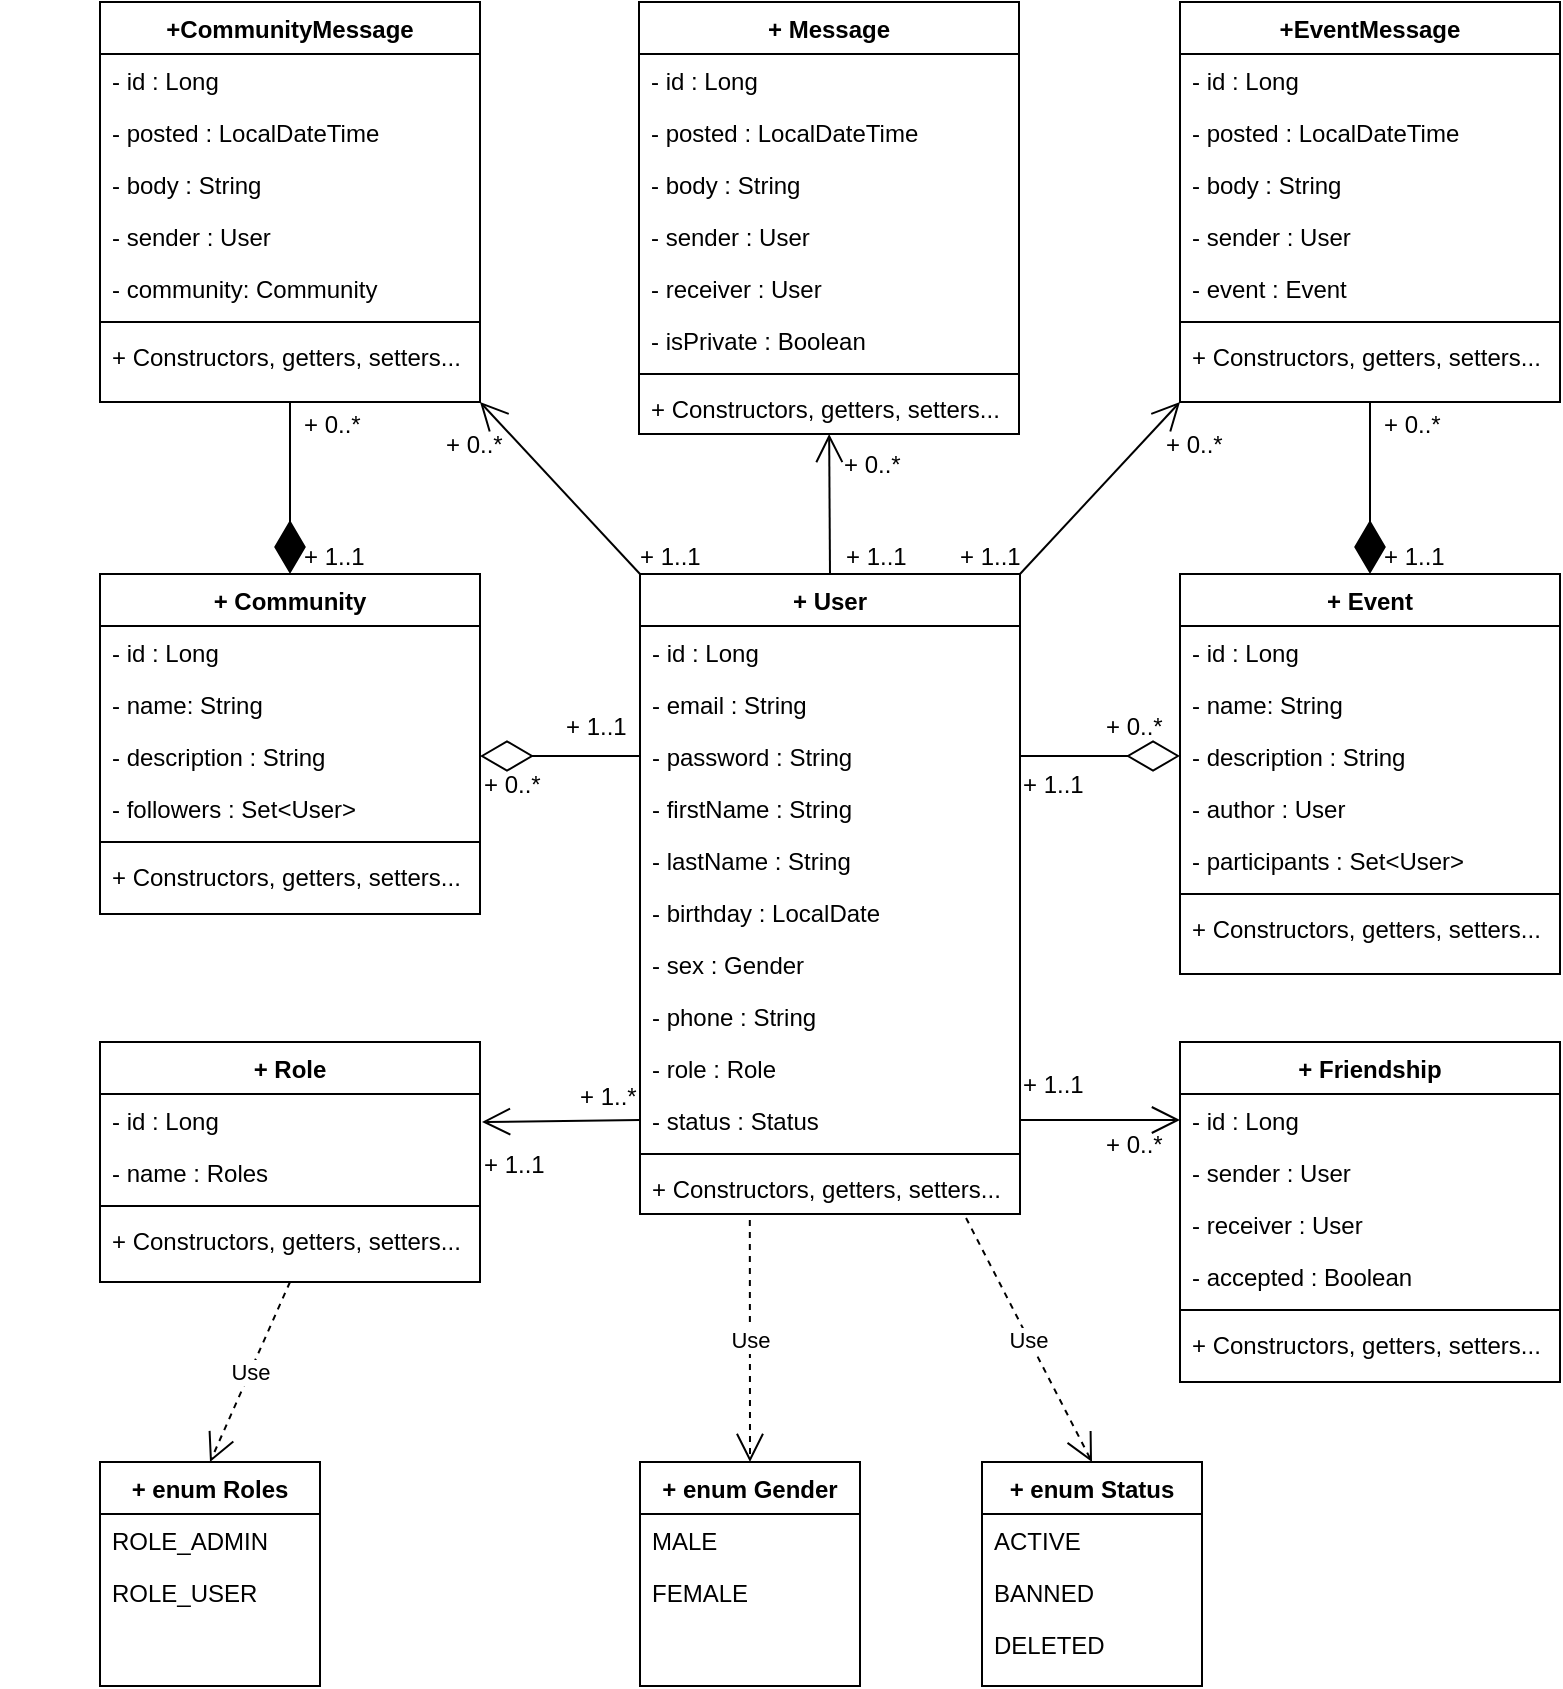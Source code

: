 <mxfile version="16.4.7" type="device"><diagram id="C5RBs43oDa-KdzZeNtuy" name="Page-1"><mxGraphModel dx="1422" dy="3132" grid="1" gridSize="10" guides="1" tooltips="1" connect="1" arrows="1" fold="1" page="1" pageScale="1" pageWidth="827" pageHeight="1169" math="0" shadow="0"><root><mxCell id="WIyWlLk6GJQsqaUBKTNV-0"/><mxCell id="WIyWlLk6GJQsqaUBKTNV-1" parent="WIyWlLk6GJQsqaUBKTNV-0"/><mxCell id="zkfFHV4jXpPFQw0GAbJ--0" value="+ User" style="swimlane;fontStyle=1;align=center;verticalAlign=top;childLayout=stackLayout;horizontal=1;startSize=26;horizontalStack=0;resizeParent=1;resizeLast=0;collapsible=1;marginBottom=0;rounded=0;shadow=0;strokeWidth=1;" parent="WIyWlLk6GJQsqaUBKTNV-1" vertex="1"><mxGeometry x="319" y="-1864" width="190" height="320" as="geometry"><mxRectangle x="220" y="120" width="160" height="26" as="alternateBounds"/></mxGeometry></mxCell><mxCell id="zkfFHV4jXpPFQw0GAbJ--1" value="- id : Long" style="text;align=left;verticalAlign=top;spacingLeft=4;spacingRight=4;overflow=hidden;rotatable=0;points=[[0,0.5],[1,0.5]];portConstraint=eastwest;" parent="zkfFHV4jXpPFQw0GAbJ--0" vertex="1"><mxGeometry y="26" width="190" height="26" as="geometry"/></mxCell><mxCell id="3f9wogcmHpHOWu2FXblP-15" value="- email : String" style="text;align=left;verticalAlign=top;spacingLeft=4;spacingRight=4;overflow=hidden;rotatable=0;points=[[0,0.5],[1,0.5]];portConstraint=eastwest;" parent="zkfFHV4jXpPFQw0GAbJ--0" vertex="1"><mxGeometry y="52" width="190" height="26" as="geometry"/></mxCell><mxCell id="cZx8SS3xi5cxd9BLyuLs-43" value="- password : String" style="text;align=left;verticalAlign=top;spacingLeft=4;spacingRight=4;overflow=hidden;rotatable=0;points=[[0,0.5],[1,0.5]];portConstraint=eastwest;" parent="zkfFHV4jXpPFQw0GAbJ--0" vertex="1"><mxGeometry y="78" width="190" height="26" as="geometry"/></mxCell><mxCell id="3f9wogcmHpHOWu2FXblP-17" value="- firstName : String" style="text;align=left;verticalAlign=top;spacingLeft=4;spacingRight=4;overflow=hidden;rotatable=0;points=[[0,0.5],[1,0.5]];portConstraint=eastwest;" parent="zkfFHV4jXpPFQw0GAbJ--0" vertex="1"><mxGeometry y="104" width="190" height="26" as="geometry"/></mxCell><mxCell id="zkfFHV4jXpPFQw0GAbJ--2" value="- lastName : String" style="text;align=left;verticalAlign=top;spacingLeft=4;spacingRight=4;overflow=hidden;rotatable=0;points=[[0,0.5],[1,0.5]];portConstraint=eastwest;rounded=0;shadow=0;html=0;" parent="zkfFHV4jXpPFQw0GAbJ--0" vertex="1"><mxGeometry y="130" width="190" height="26" as="geometry"/></mxCell><mxCell id="cZx8SS3xi5cxd9BLyuLs-11" value="- birthday : LocalDate" style="text;align=left;verticalAlign=top;spacingLeft=4;spacingRight=4;overflow=hidden;rotatable=0;points=[[0,0.5],[1,0.5]];portConstraint=eastwest;rounded=0;shadow=0;html=0;" parent="zkfFHV4jXpPFQw0GAbJ--0" vertex="1"><mxGeometry y="156" width="190" height="26" as="geometry"/></mxCell><mxCell id="TsPq2MOG0hk8_xkg81RW-1" value="- sex : Gender" style="text;align=left;verticalAlign=top;spacingLeft=4;spacingRight=4;overflow=hidden;rotatable=0;points=[[0,0.5],[1,0.5]];portConstraint=eastwest;rounded=0;shadow=0;html=0;" parent="zkfFHV4jXpPFQw0GAbJ--0" vertex="1"><mxGeometry y="182" width="190" height="26" as="geometry"/></mxCell><mxCell id="TsPq2MOG0hk8_xkg81RW-4" value="- phone : String" style="text;align=left;verticalAlign=top;spacingLeft=4;spacingRight=4;overflow=hidden;rotatable=0;points=[[0,0.5],[1,0.5]];portConstraint=eastwest;rounded=0;shadow=0;html=0;" parent="zkfFHV4jXpPFQw0GAbJ--0" vertex="1"><mxGeometry y="208" width="190" height="26" as="geometry"/></mxCell><mxCell id="zkfFHV4jXpPFQw0GAbJ--3" value="- role : Role" style="text;align=left;verticalAlign=top;spacingLeft=4;spacingRight=4;overflow=hidden;rotatable=0;points=[[0,0.5],[1,0.5]];portConstraint=eastwest;rounded=0;shadow=0;html=0;" parent="zkfFHV4jXpPFQw0GAbJ--0" vertex="1"><mxGeometry y="234" width="190" height="26" as="geometry"/></mxCell><mxCell id="eaUbyyU_Tn5smupXI-kz-5" value="- status : Status" style="text;align=left;verticalAlign=top;spacingLeft=4;spacingRight=4;overflow=hidden;rotatable=0;points=[[0,0.5],[1,0.5]];portConstraint=eastwest;rounded=0;shadow=0;html=0;" parent="zkfFHV4jXpPFQw0GAbJ--0" vertex="1"><mxGeometry y="260" width="190" height="26" as="geometry"/></mxCell><mxCell id="zkfFHV4jXpPFQw0GAbJ--4" value="" style="line;html=1;strokeWidth=1;align=left;verticalAlign=middle;spacingTop=-1;spacingLeft=3;spacingRight=3;rotatable=0;labelPosition=right;points=[];portConstraint=eastwest;" parent="zkfFHV4jXpPFQw0GAbJ--0" vertex="1"><mxGeometry y="286" width="190" height="8" as="geometry"/></mxCell><mxCell id="cZx8SS3xi5cxd9BLyuLs-13" value="+ Constructors, getters, setters..." style="text;align=left;verticalAlign=top;spacingLeft=4;spacingRight=4;overflow=hidden;rotatable=0;points=[[0,0.5],[1,0.5]];portConstraint=eastwest;fontStyle=0" parent="zkfFHV4jXpPFQw0GAbJ--0" vertex="1"><mxGeometry y="294" width="190" height="26" as="geometry"/></mxCell><mxCell id="TsPq2MOG0hk8_xkg81RW-5" value="+ Role" style="swimlane;fontStyle=1;align=center;verticalAlign=top;childLayout=stackLayout;horizontal=1;startSize=26;horizontalStack=0;resizeParent=1;resizeLast=0;collapsible=1;marginBottom=0;rounded=0;shadow=0;strokeWidth=1;" parent="WIyWlLk6GJQsqaUBKTNV-1" vertex="1"><mxGeometry x="49" y="-1630" width="190" height="120" as="geometry"><mxRectangle x="220" y="120" width="160" height="26" as="alternateBounds"/></mxGeometry></mxCell><mxCell id="TsPq2MOG0hk8_xkg81RW-6" value="- id : Long" style="text;align=left;verticalAlign=top;spacingLeft=4;spacingRight=4;overflow=hidden;rotatable=0;points=[[0,0.5],[1,0.5]];portConstraint=eastwest;" parent="TsPq2MOG0hk8_xkg81RW-5" vertex="1"><mxGeometry y="26" width="190" height="26" as="geometry"/></mxCell><mxCell id="TsPq2MOG0hk8_xkg81RW-7" value="- name : Roles" style="text;align=left;verticalAlign=top;spacingLeft=4;spacingRight=4;overflow=hidden;rotatable=0;points=[[0,0.5],[1,0.5]];portConstraint=eastwest;" parent="TsPq2MOG0hk8_xkg81RW-5" vertex="1"><mxGeometry y="52" width="190" height="26" as="geometry"/></mxCell><mxCell id="TsPq2MOG0hk8_xkg81RW-15" value="" style="line;html=1;strokeWidth=1;align=left;verticalAlign=middle;spacingTop=-1;spacingLeft=3;spacingRight=3;rotatable=0;labelPosition=right;points=[];portConstraint=eastwest;" parent="TsPq2MOG0hk8_xkg81RW-5" vertex="1"><mxGeometry y="78" width="190" height="8" as="geometry"/></mxCell><mxCell id="TsPq2MOG0hk8_xkg81RW-16" value="+ Constructors, getters, setters..." style="text;align=left;verticalAlign=top;spacingLeft=4;spacingRight=4;overflow=hidden;rotatable=0;points=[[0,0.5],[1,0.5]];portConstraint=eastwest;fontStyle=0" parent="TsPq2MOG0hk8_xkg81RW-5" vertex="1"><mxGeometry y="86" width="190" height="26" as="geometry"/></mxCell><mxCell id="TsPq2MOG0hk8_xkg81RW-18" value="+ Message" style="swimlane;fontStyle=1;align=center;verticalAlign=top;childLayout=stackLayout;horizontal=1;startSize=26;horizontalStack=0;resizeParent=1;resizeLast=0;collapsible=1;marginBottom=0;rounded=0;shadow=0;strokeWidth=1;" parent="WIyWlLk6GJQsqaUBKTNV-1" vertex="1"><mxGeometry x="318.5" y="-2150" width="190" height="216" as="geometry"><mxRectangle x="220" y="120" width="160" height="26" as="alternateBounds"/></mxGeometry></mxCell><mxCell id="TsPq2MOG0hk8_xkg81RW-19" value="- id : Long" style="text;align=left;verticalAlign=top;spacingLeft=4;spacingRight=4;overflow=hidden;rotatable=0;points=[[0,0.5],[1,0.5]];portConstraint=eastwest;" parent="TsPq2MOG0hk8_xkg81RW-18" vertex="1"><mxGeometry y="26" width="190" height="26" as="geometry"/></mxCell><mxCell id="TsPq2MOG0hk8_xkg81RW-20" value="- posted : LocalDateTime" style="text;align=left;verticalAlign=top;spacingLeft=4;spacingRight=4;overflow=hidden;rotatable=0;points=[[0,0.5],[1,0.5]];portConstraint=eastwest;" parent="TsPq2MOG0hk8_xkg81RW-18" vertex="1"><mxGeometry y="52" width="190" height="26" as="geometry"/></mxCell><mxCell id="TsPq2MOG0hk8_xkg81RW-21" value="- body : String" style="text;align=left;verticalAlign=top;spacingLeft=4;spacingRight=4;overflow=hidden;rotatable=0;points=[[0,0.5],[1,0.5]];portConstraint=eastwest;" parent="TsPq2MOG0hk8_xkg81RW-18" vertex="1"><mxGeometry y="78" width="190" height="26" as="geometry"/></mxCell><mxCell id="TsPq2MOG0hk8_xkg81RW-22" value="- sender : User" style="text;align=left;verticalAlign=top;spacingLeft=4;spacingRight=4;overflow=hidden;rotatable=0;points=[[0,0.5],[1,0.5]];portConstraint=eastwest;" parent="TsPq2MOG0hk8_xkg81RW-18" vertex="1"><mxGeometry y="104" width="190" height="26" as="geometry"/></mxCell><mxCell id="TsPq2MOG0hk8_xkg81RW-23" value="- receiver : User" style="text;align=left;verticalAlign=top;spacingLeft=4;spacingRight=4;overflow=hidden;rotatable=0;points=[[0,0.5],[1,0.5]];portConstraint=eastwest;rounded=0;shadow=0;html=0;" parent="TsPq2MOG0hk8_xkg81RW-18" vertex="1"><mxGeometry y="130" width="190" height="26" as="geometry"/></mxCell><mxCell id="4lW9ujcKXi749DHeeRXt-1" value="- isPrivate : Boolean" style="text;align=left;verticalAlign=top;spacingLeft=4;spacingRight=4;overflow=hidden;rotatable=0;points=[[0,0.5],[1,0.5]];portConstraint=eastwest;rounded=0;shadow=0;html=0;" parent="TsPq2MOG0hk8_xkg81RW-18" vertex="1"><mxGeometry y="156" width="190" height="26" as="geometry"/></mxCell><mxCell id="TsPq2MOG0hk8_xkg81RW-28" value="" style="line;html=1;strokeWidth=1;align=left;verticalAlign=middle;spacingTop=-1;spacingLeft=3;spacingRight=3;rotatable=0;labelPosition=right;points=[];portConstraint=eastwest;" parent="TsPq2MOG0hk8_xkg81RW-18" vertex="1"><mxGeometry y="182" width="190" height="8" as="geometry"/></mxCell><mxCell id="TsPq2MOG0hk8_xkg81RW-29" value="+ Constructors, getters, setters..." style="text;align=left;verticalAlign=top;spacingLeft=4;spacingRight=4;overflow=hidden;rotatable=0;points=[[0,0.5],[1,0.5]];portConstraint=eastwest;fontStyle=0" parent="TsPq2MOG0hk8_xkg81RW-18" vertex="1"><mxGeometry y="190" width="190" height="26" as="geometry"/></mxCell><mxCell id="TsPq2MOG0hk8_xkg81RW-30" value="+ Friendship" style="swimlane;fontStyle=1;align=center;verticalAlign=top;childLayout=stackLayout;horizontal=1;startSize=26;horizontalStack=0;resizeParent=1;resizeLast=0;collapsible=1;marginBottom=0;rounded=0;shadow=0;strokeWidth=1;" parent="WIyWlLk6GJQsqaUBKTNV-1" vertex="1"><mxGeometry x="589" y="-1630" width="190" height="170" as="geometry"><mxRectangle x="220" y="120" width="160" height="26" as="alternateBounds"/></mxGeometry></mxCell><mxCell id="TsPq2MOG0hk8_xkg81RW-31" value="- id : Long" style="text;align=left;verticalAlign=top;spacingLeft=4;spacingRight=4;overflow=hidden;rotatable=0;points=[[0,0.5],[1,0.5]];portConstraint=eastwest;" parent="TsPq2MOG0hk8_xkg81RW-30" vertex="1"><mxGeometry y="26" width="190" height="26" as="geometry"/></mxCell><mxCell id="TsPq2MOG0hk8_xkg81RW-34" value="- sender : User" style="text;align=left;verticalAlign=top;spacingLeft=4;spacingRight=4;overflow=hidden;rotatable=0;points=[[0,0.5],[1,0.5]];portConstraint=eastwest;" parent="TsPq2MOG0hk8_xkg81RW-30" vertex="1"><mxGeometry y="52" width="190" height="26" as="geometry"/></mxCell><mxCell id="TsPq2MOG0hk8_xkg81RW-38" value="- receiver : User" style="text;align=left;verticalAlign=top;spacingLeft=4;spacingRight=4;overflow=hidden;rotatable=0;points=[[0,0.5],[1,0.5]];portConstraint=eastwest;rounded=0;shadow=0;html=0;" parent="TsPq2MOG0hk8_xkg81RW-30" vertex="1"><mxGeometry y="78" width="190" height="26" as="geometry"/></mxCell><mxCell id="TsPq2MOG0hk8_xkg81RW-35" value="- accepted : Boolean" style="text;align=left;verticalAlign=top;spacingLeft=4;spacingRight=4;overflow=hidden;rotatable=0;points=[[0,0.5],[1,0.5]];portConstraint=eastwest;rounded=0;shadow=0;html=0;" parent="TsPq2MOG0hk8_xkg81RW-30" vertex="1"><mxGeometry y="104" width="190" height="26" as="geometry"/></mxCell><mxCell id="TsPq2MOG0hk8_xkg81RW-36" value="" style="line;html=1;strokeWidth=1;align=left;verticalAlign=middle;spacingTop=-1;spacingLeft=3;spacingRight=3;rotatable=0;labelPosition=right;points=[];portConstraint=eastwest;" parent="TsPq2MOG0hk8_xkg81RW-30" vertex="1"><mxGeometry y="130" width="190" height="8" as="geometry"/></mxCell><mxCell id="TsPq2MOG0hk8_xkg81RW-37" value="+ Constructors, getters, setters..." style="text;align=left;verticalAlign=top;spacingLeft=4;spacingRight=4;overflow=hidden;rotatable=0;points=[[0,0.5],[1,0.5]];portConstraint=eastwest;fontStyle=0" parent="TsPq2MOG0hk8_xkg81RW-30" vertex="1"><mxGeometry y="138" width="190" height="26" as="geometry"/></mxCell><mxCell id="Hfhjaqkb8iSn-6-At778-0" value="+ Community" style="swimlane;fontStyle=1;align=center;verticalAlign=top;childLayout=stackLayout;horizontal=1;startSize=26;horizontalStack=0;resizeParent=1;resizeLast=0;collapsible=1;marginBottom=0;rounded=0;shadow=0;strokeWidth=1;" parent="WIyWlLk6GJQsqaUBKTNV-1" vertex="1"><mxGeometry x="49" y="-1864" width="190" height="170" as="geometry"><mxRectangle x="220" y="120" width="160" height="26" as="alternateBounds"/></mxGeometry></mxCell><mxCell id="Hfhjaqkb8iSn-6-At778-1" value="- id : Long" style="text;align=left;verticalAlign=top;spacingLeft=4;spacingRight=4;overflow=hidden;rotatable=0;points=[[0,0.5],[1,0.5]];portConstraint=eastwest;" parent="Hfhjaqkb8iSn-6-At778-0" vertex="1"><mxGeometry y="26" width="190" height="26" as="geometry"/></mxCell><mxCell id="Hfhjaqkb8iSn-6-At778-2" value="- name: String" style="text;align=left;verticalAlign=top;spacingLeft=4;spacingRight=4;overflow=hidden;rotatable=0;points=[[0,0.5],[1,0.5]];portConstraint=eastwest;" parent="Hfhjaqkb8iSn-6-At778-0" vertex="1"><mxGeometry y="52" width="190" height="26" as="geometry"/></mxCell><mxCell id="Hfhjaqkb8iSn-6-At778-3" value="- description : String" style="text;align=left;verticalAlign=top;spacingLeft=4;spacingRight=4;overflow=hidden;rotatable=0;points=[[0,0.5],[1,0.5]];portConstraint=eastwest;rounded=0;shadow=0;html=0;" parent="Hfhjaqkb8iSn-6-At778-0" vertex="1"><mxGeometry y="78" width="190" height="26" as="geometry"/></mxCell><mxCell id="Hfhjaqkb8iSn-6-At778-4" value="- followers : Set&lt;User&gt;" style="text;align=left;verticalAlign=top;spacingLeft=4;spacingRight=4;overflow=hidden;rotatable=0;points=[[0,0.5],[1,0.5]];portConstraint=eastwest;rounded=0;shadow=0;html=0;" parent="Hfhjaqkb8iSn-6-At778-0" vertex="1"><mxGeometry y="104" width="190" height="26" as="geometry"/></mxCell><mxCell id="Hfhjaqkb8iSn-6-At778-5" value="" style="line;html=1;strokeWidth=1;align=left;verticalAlign=middle;spacingTop=-1;spacingLeft=3;spacingRight=3;rotatable=0;labelPosition=right;points=[];portConstraint=eastwest;" parent="Hfhjaqkb8iSn-6-At778-0" vertex="1"><mxGeometry y="130" width="190" height="8" as="geometry"/></mxCell><mxCell id="Hfhjaqkb8iSn-6-At778-6" value="+ Constructors, getters, setters..." style="text;align=left;verticalAlign=top;spacingLeft=4;spacingRight=4;overflow=hidden;rotatable=0;points=[[0,0.5],[1,0.5]];portConstraint=eastwest;fontStyle=0" parent="Hfhjaqkb8iSn-6-At778-0" vertex="1"><mxGeometry y="138" width="190" height="26" as="geometry"/></mxCell><mxCell id="Hfhjaqkb8iSn-6-At778-7" value="+ Event" style="swimlane;fontStyle=1;align=center;verticalAlign=top;childLayout=stackLayout;horizontal=1;startSize=26;horizontalStack=0;resizeParent=1;resizeLast=0;collapsible=1;marginBottom=0;rounded=0;shadow=0;strokeWidth=1;" parent="WIyWlLk6GJQsqaUBKTNV-1" vertex="1"><mxGeometry x="589" y="-1864" width="190" height="200" as="geometry"><mxRectangle x="220" y="120" width="160" height="26" as="alternateBounds"/></mxGeometry></mxCell><mxCell id="Hfhjaqkb8iSn-6-At778-8" value="- id : Long" style="text;align=left;verticalAlign=top;spacingLeft=4;spacingRight=4;overflow=hidden;rotatable=0;points=[[0,0.5],[1,0.5]];portConstraint=eastwest;" parent="Hfhjaqkb8iSn-6-At778-7" vertex="1"><mxGeometry y="26" width="190" height="26" as="geometry"/></mxCell><mxCell id="Hfhjaqkb8iSn-6-At778-9" value="- name: String" style="text;align=left;verticalAlign=top;spacingLeft=4;spacingRight=4;overflow=hidden;rotatable=0;points=[[0,0.5],[1,0.5]];portConstraint=eastwest;" parent="Hfhjaqkb8iSn-6-At778-7" vertex="1"><mxGeometry y="52" width="190" height="26" as="geometry"/></mxCell><mxCell id="Hfhjaqkb8iSn-6-At778-15" value="- description : String" style="text;align=left;verticalAlign=top;spacingLeft=4;spacingRight=4;overflow=hidden;rotatable=0;points=[[0,0.5],[1,0.5]];portConstraint=eastwest;rounded=0;shadow=0;html=0;" parent="Hfhjaqkb8iSn-6-At778-7" vertex="1"><mxGeometry y="78" width="190" height="26" as="geometry"/></mxCell><mxCell id="7fgBHxQRjGzpO4Ue7ZvE-0" value="- author : User" style="text;align=left;verticalAlign=top;spacingLeft=4;spacingRight=4;overflow=hidden;rotatable=0;points=[[0,0.5],[1,0.5]];portConstraint=eastwest;rounded=0;shadow=0;html=0;" parent="Hfhjaqkb8iSn-6-At778-7" vertex="1"><mxGeometry y="104" width="190" height="26" as="geometry"/></mxCell><mxCell id="Hfhjaqkb8iSn-6-At778-11" value="- participants : Set&lt;User&gt;" style="text;align=left;verticalAlign=top;spacingLeft=4;spacingRight=4;overflow=hidden;rotatable=0;points=[[0,0.5],[1,0.5]];portConstraint=eastwest;rounded=0;shadow=0;html=0;" parent="Hfhjaqkb8iSn-6-At778-7" vertex="1"><mxGeometry y="130" width="190" height="26" as="geometry"/></mxCell><mxCell id="Hfhjaqkb8iSn-6-At778-12" value="" style="line;html=1;strokeWidth=1;align=left;verticalAlign=middle;spacingTop=-1;spacingLeft=3;spacingRight=3;rotatable=0;labelPosition=right;points=[];portConstraint=eastwest;" parent="Hfhjaqkb8iSn-6-At778-7" vertex="1"><mxGeometry y="156" width="190" height="8" as="geometry"/></mxCell><mxCell id="Hfhjaqkb8iSn-6-At778-13" value="+ Constructors, getters, setters..." style="text;align=left;verticalAlign=top;spacingLeft=4;spacingRight=4;overflow=hidden;rotatable=0;points=[[0,0.5],[1,0.5]];portConstraint=eastwest;fontStyle=0" parent="Hfhjaqkb8iSn-6-At778-7" vertex="1"><mxGeometry y="164" width="190" height="26" as="geometry"/></mxCell><mxCell id="7fgBHxQRjGzpO4Ue7ZvE-1" value="" style="endArrow=open;endFill=1;endSize=12;html=1;rounded=0;exitX=0;exitY=0.5;exitDx=0;exitDy=0;" parent="WIyWlLk6GJQsqaUBKTNV-1" source="eaUbyyU_Tn5smupXI-kz-5" edge="1"><mxGeometry width="160" relative="1" as="geometry"><mxPoint x="543" y="-1390" as="sourcePoint"/><mxPoint x="240" y="-1590" as="targetPoint"/></mxGeometry></mxCell><mxCell id="7fgBHxQRjGzpO4Ue7ZvE-7" value="" style="endArrow=open;endFill=1;endSize=12;html=1;rounded=0;exitX=1;exitY=0.5;exitDx=0;exitDy=0;entryX=0;entryY=0.5;entryDx=0;entryDy=0;" parent="WIyWlLk6GJQsqaUBKTNV-1" source="eaUbyyU_Tn5smupXI-kz-5" target="TsPq2MOG0hk8_xkg81RW-31" edge="1"><mxGeometry width="160" relative="1" as="geometry"><mxPoint x="579" y="-1500" as="sourcePoint"/><mxPoint x="570" y="-1510" as="targetPoint"/></mxGeometry></mxCell><mxCell id="7fgBHxQRjGzpO4Ue7ZvE-11" value="" style="endArrow=open;endFill=1;endSize=12;html=1;rounded=0;exitX=0.5;exitY=0;exitDx=0;exitDy=0;" parent="WIyWlLk6GJQsqaUBKTNV-1" source="zkfFHV4jXpPFQw0GAbJ--0" target="TsPq2MOG0hk8_xkg81RW-29" edge="1"><mxGeometry width="160" relative="1" as="geometry"><mxPoint x="456" y="-1670" as="sourcePoint"/><mxPoint x="370" y="-1900" as="targetPoint"/></mxGeometry></mxCell><mxCell id="qlA_ajGUUW_i-ayunoI6-0" value="" style="endArrow=diamondThin;endFill=0;endSize=24;html=1;rounded=0;exitX=0;exitY=0.5;exitDx=0;exitDy=0;entryX=1;entryY=0.5;entryDx=0;entryDy=0;" parent="WIyWlLk6GJQsqaUBKTNV-1" source="cZx8SS3xi5cxd9BLyuLs-43" target="Hfhjaqkb8iSn-6-At778-3" edge="1"><mxGeometry width="160" relative="1" as="geometry"><mxPoint x="149" y="-1720" as="sourcePoint"/><mxPoint x="239" y="-1720" as="targetPoint"/></mxGeometry></mxCell><mxCell id="qlA_ajGUUW_i-ayunoI6-1" value="" style="endArrow=diamondThin;endFill=0;endSize=24;html=1;rounded=0;exitX=1;exitY=0.5;exitDx=0;exitDy=0;entryX=0;entryY=0.5;entryDx=0;entryDy=0;" parent="WIyWlLk6GJQsqaUBKTNV-1" source="cZx8SS3xi5cxd9BLyuLs-43" target="Hfhjaqkb8iSn-6-At778-15" edge="1"><mxGeometry width="160" relative="1" as="geometry"><mxPoint x="449" y="-1670" as="sourcePoint"/><mxPoint x="539" y="-1690" as="targetPoint"/></mxGeometry></mxCell><mxCell id="qlA_ajGUUW_i-ayunoI6-2" value="+ 1..1" style="resizable=0;align=left;verticalAlign=bottom;labelBackgroundColor=none;fontSize=12;direction=south;" parent="WIyWlLk6GJQsqaUBKTNV-1" connectable="0" vertex="1"><mxGeometry x="280" y="-1779" as="geometry"/></mxCell><mxCell id="qlA_ajGUUW_i-ayunoI6-3" value="+ 0..*" style="resizable=0;align=left;verticalAlign=bottom;labelBackgroundColor=none;fontSize=12;direction=south;" parent="WIyWlLk6GJQsqaUBKTNV-1" connectable="0" vertex="1"><mxGeometry x="239" y="-1750" as="geometry"/></mxCell><mxCell id="qlA_ajGUUW_i-ayunoI6-4" value="+ 1..1" style="resizable=0;align=left;verticalAlign=bottom;labelBackgroundColor=none;fontSize=12;" parent="WIyWlLk6GJQsqaUBKTNV-1" connectable="0" vertex="1"><mxGeometry x="239" y="-1560" as="geometry"/></mxCell><mxCell id="qlA_ajGUUW_i-ayunoI6-5" value="+ 1..1" style="resizable=0;align=left;verticalAlign=bottom;labelBackgroundColor=none;fontSize=12;" parent="WIyWlLk6GJQsqaUBKTNV-1" connectable="0" vertex="1"><mxGeometry x="30" y="-2120" as="geometry"><mxPoint x="287" y="256" as="offset"/></mxGeometry></mxCell><mxCell id="qlA_ajGUUW_i-ayunoI6-6" value="+ 1..1" style="resizable=0;align=left;verticalAlign=bottom;labelBackgroundColor=none;fontSize=12;direction=south;" parent="WIyWlLk6GJQsqaUBKTNV-1" connectable="0" vertex="1"><mxGeometry x="508.5" y="-1750" as="geometry"/></mxCell><mxCell id="qlA_ajGUUW_i-ayunoI6-7" value="+ 0..*" style="resizable=0;align=left;verticalAlign=bottom;labelBackgroundColor=none;fontSize=12;direction=south;" parent="WIyWlLk6GJQsqaUBKTNV-1" connectable="0" vertex="1"><mxGeometry x="550" y="-1779" as="geometry"/></mxCell><mxCell id="qlA_ajGUUW_i-ayunoI6-10" value="" style="endArrow=diamondThin;endFill=1;endSize=24;html=1;rounded=0;exitX=0.5;exitY=1;exitDx=0;exitDy=0;" parent="WIyWlLk6GJQsqaUBKTNV-1" source="jrZaoGCl_QEvMS9ectYO-0" target="Hfhjaqkb8iSn-6-At778-7" edge="1"><mxGeometry width="160" relative="1" as="geometry"><mxPoint x="409" y="-1793.42" as="sourcePoint"/><mxPoint x="569" y="-1793.42" as="targetPoint"/></mxGeometry></mxCell><mxCell id="qlA_ajGUUW_i-ayunoI6-12" value="" style="endArrow=diamondThin;endFill=1;endSize=24;html=1;rounded=0;exitX=0.5;exitY=1;exitDx=0;exitDy=0;" parent="WIyWlLk6GJQsqaUBKTNV-1" source="jrZaoGCl_QEvMS9ectYO-18" target="Hfhjaqkb8iSn-6-At778-0" edge="1"><mxGeometry width="160" relative="1" as="geometry"><mxPoint x="144" y="-1975" as="sourcePoint"/><mxPoint x="273" y="-1800" as="targetPoint"/></mxGeometry></mxCell><mxCell id="qlA_ajGUUW_i-ayunoI6-13" value="+ 0..*" style="resizable=0;align=left;verticalAlign=bottom;labelBackgroundColor=none;fontSize=12;direction=south;" parent="WIyWlLk6GJQsqaUBKTNV-1" connectable="0" vertex="1"><mxGeometry x="149" y="-1930" as="geometry"/></mxCell><mxCell id="qlA_ajGUUW_i-ayunoI6-14" value="+ 0..*" style="resizable=0;align=left;verticalAlign=bottom;labelBackgroundColor=none;fontSize=12;direction=south;" parent="WIyWlLk6GJQsqaUBKTNV-1" connectable="0" vertex="1"><mxGeometry x="689" y="-1930" as="geometry"/></mxCell><mxCell id="qlA_ajGUUW_i-ayunoI6-15" value="+ 1..1" style="resizable=0;align=left;verticalAlign=bottom;labelBackgroundColor=none;fontSize=12;" parent="WIyWlLk6GJQsqaUBKTNV-1" connectable="0" vertex="1"><mxGeometry x="689" y="-1864" as="geometry"/></mxCell><mxCell id="qlA_ajGUUW_i-ayunoI6-16" value="+ 1..1" style="resizable=0;align=left;verticalAlign=bottom;labelBackgroundColor=none;fontSize=12;" parent="WIyWlLk6GJQsqaUBKTNV-1" connectable="0" vertex="1"><mxGeometry x="149" y="-1864" as="geometry"/></mxCell><mxCell id="qlA_ajGUUW_i-ayunoI6-17" value="+ 1..1" style="resizable=0;align=left;verticalAlign=bottom;labelBackgroundColor=none;fontSize=12;" parent="WIyWlLk6GJQsqaUBKTNV-1" connectable="0" vertex="1"><mxGeometry x="420" y="-1864" as="geometry"/></mxCell><mxCell id="qlA_ajGUUW_i-ayunoI6-18" value="+ 0..*" style="resizable=0;align=left;verticalAlign=bottom;labelBackgroundColor=none;fontSize=12;direction=south;" parent="WIyWlLk6GJQsqaUBKTNV-1" connectable="0" vertex="1"><mxGeometry x="419" y="-1910" as="geometry"/></mxCell><mxCell id="qlA_ajGUUW_i-ayunoI6-19" value="+ 0..*" style="resizable=0;align=left;verticalAlign=bottom;labelBackgroundColor=none;fontSize=12;direction=south;" parent="WIyWlLk6GJQsqaUBKTNV-1" connectable="0" vertex="1"><mxGeometry x="550" y="-1570" as="geometry"/></mxCell><mxCell id="qlA_ajGUUW_i-ayunoI6-20" value="+ 1..1" style="resizable=0;align=left;verticalAlign=bottom;labelBackgroundColor=none;fontSize=12;" parent="WIyWlLk6GJQsqaUBKTNV-1" connectable="0" vertex="1"><mxGeometry x="508.5" y="-1600" as="geometry"/></mxCell><mxCell id="jrZaoGCl_QEvMS9ectYO-0" value="+EventMessage" style="swimlane;fontStyle=1;align=center;verticalAlign=top;childLayout=stackLayout;horizontal=1;startSize=26;horizontalStack=0;resizeParent=1;resizeLast=0;collapsible=1;marginBottom=0;rounded=0;shadow=0;strokeWidth=1;" parent="WIyWlLk6GJQsqaUBKTNV-1" vertex="1"><mxGeometry x="589" y="-2150" width="190" height="200" as="geometry"><mxRectangle x="220" y="120" width="160" height="26" as="alternateBounds"/></mxGeometry></mxCell><mxCell id="jrZaoGCl_QEvMS9ectYO-1" value="- id : Long" style="text;align=left;verticalAlign=top;spacingLeft=4;spacingRight=4;overflow=hidden;rotatable=0;points=[[0,0.5],[1,0.5]];portConstraint=eastwest;" parent="jrZaoGCl_QEvMS9ectYO-0" vertex="1"><mxGeometry y="26" width="190" height="26" as="geometry"/></mxCell><mxCell id="jrZaoGCl_QEvMS9ectYO-2" value="- posted : LocalDateTime" style="text;align=left;verticalAlign=top;spacingLeft=4;spacingRight=4;overflow=hidden;rotatable=0;points=[[0,0.5],[1,0.5]];portConstraint=eastwest;" parent="jrZaoGCl_QEvMS9ectYO-0" vertex="1"><mxGeometry y="52" width="190" height="26" as="geometry"/></mxCell><mxCell id="jrZaoGCl_QEvMS9ectYO-3" value="- body : String" style="text;align=left;verticalAlign=top;spacingLeft=4;spacingRight=4;overflow=hidden;rotatable=0;points=[[0,0.5],[1,0.5]];portConstraint=eastwest;" parent="jrZaoGCl_QEvMS9ectYO-0" vertex="1"><mxGeometry y="78" width="190" height="26" as="geometry"/></mxCell><mxCell id="jrZaoGCl_QEvMS9ectYO-4" value="- sender : User" style="text;align=left;verticalAlign=top;spacingLeft=4;spacingRight=4;overflow=hidden;rotatable=0;points=[[0,0.5],[1,0.5]];portConstraint=eastwest;" parent="jrZaoGCl_QEvMS9ectYO-0" vertex="1"><mxGeometry y="104" width="190" height="26" as="geometry"/></mxCell><mxCell id="jrZaoGCl_QEvMS9ectYO-5" value="- event : Event" style="text;align=left;verticalAlign=top;spacingLeft=4;spacingRight=4;overflow=hidden;rotatable=0;points=[[0,0.5],[1,0.5]];portConstraint=eastwest;rounded=0;shadow=0;html=0;" parent="jrZaoGCl_QEvMS9ectYO-0" vertex="1"><mxGeometry y="130" width="190" height="26" as="geometry"/></mxCell><mxCell id="jrZaoGCl_QEvMS9ectYO-7" value="" style="line;html=1;strokeWidth=1;align=left;verticalAlign=middle;spacingTop=-1;spacingLeft=3;spacingRight=3;rotatable=0;labelPosition=right;points=[];portConstraint=eastwest;" parent="jrZaoGCl_QEvMS9ectYO-0" vertex="1"><mxGeometry y="156" width="190" height="8" as="geometry"/></mxCell><mxCell id="jrZaoGCl_QEvMS9ectYO-8" value="+ Constructors, getters, setters..." style="text;align=left;verticalAlign=top;spacingLeft=4;spacingRight=4;overflow=hidden;rotatable=0;points=[[0,0.5],[1,0.5]];portConstraint=eastwest;fontStyle=0" parent="jrZaoGCl_QEvMS9ectYO-0" vertex="1"><mxGeometry y="164" width="190" height="26" as="geometry"/></mxCell><mxCell id="jrZaoGCl_QEvMS9ectYO-18" value="+CommunityMessage" style="swimlane;fontStyle=1;align=center;verticalAlign=top;childLayout=stackLayout;horizontal=1;startSize=26;horizontalStack=0;resizeParent=1;resizeLast=0;collapsible=1;marginBottom=0;rounded=0;shadow=0;strokeWidth=1;" parent="WIyWlLk6GJQsqaUBKTNV-1" vertex="1"><mxGeometry x="49" y="-2150" width="190" height="200" as="geometry"><mxRectangle x="220" y="120" width="160" height="26" as="alternateBounds"/></mxGeometry></mxCell><mxCell id="jrZaoGCl_QEvMS9ectYO-19" value="- id : Long" style="text;align=left;verticalAlign=top;spacingLeft=4;spacingRight=4;overflow=hidden;rotatable=0;points=[[0,0.5],[1,0.5]];portConstraint=eastwest;" parent="jrZaoGCl_QEvMS9ectYO-18" vertex="1"><mxGeometry y="26" width="190" height="26" as="geometry"/></mxCell><mxCell id="jrZaoGCl_QEvMS9ectYO-20" value="- posted : LocalDateTime" style="text;align=left;verticalAlign=top;spacingLeft=4;spacingRight=4;overflow=hidden;rotatable=0;points=[[0,0.5],[1,0.5]];portConstraint=eastwest;" parent="jrZaoGCl_QEvMS9ectYO-18" vertex="1"><mxGeometry y="52" width="190" height="26" as="geometry"/></mxCell><mxCell id="jrZaoGCl_QEvMS9ectYO-21" value="- body : String" style="text;align=left;verticalAlign=top;spacingLeft=4;spacingRight=4;overflow=hidden;rotatable=0;points=[[0,0.5],[1,0.5]];portConstraint=eastwest;" parent="jrZaoGCl_QEvMS9ectYO-18" vertex="1"><mxGeometry y="78" width="190" height="26" as="geometry"/></mxCell><mxCell id="jrZaoGCl_QEvMS9ectYO-22" value="- sender : User" style="text;align=left;verticalAlign=top;spacingLeft=4;spacingRight=4;overflow=hidden;rotatable=0;points=[[0,0.5],[1,0.5]];portConstraint=eastwest;" parent="jrZaoGCl_QEvMS9ectYO-18" vertex="1"><mxGeometry y="104" width="190" height="26" as="geometry"/></mxCell><mxCell id="jrZaoGCl_QEvMS9ectYO-24" value="- community: Community" style="text;align=left;verticalAlign=top;spacingLeft=4;spacingRight=4;overflow=hidden;rotatable=0;points=[[0,0.5],[1,0.5]];portConstraint=eastwest;rounded=0;shadow=0;html=0;" parent="jrZaoGCl_QEvMS9ectYO-18" vertex="1"><mxGeometry y="130" width="190" height="26" as="geometry"/></mxCell><mxCell id="jrZaoGCl_QEvMS9ectYO-25" value="" style="line;html=1;strokeWidth=1;align=left;verticalAlign=middle;spacingTop=-1;spacingLeft=3;spacingRight=3;rotatable=0;labelPosition=right;points=[];portConstraint=eastwest;" parent="jrZaoGCl_QEvMS9ectYO-18" vertex="1"><mxGeometry y="156" width="190" height="8" as="geometry"/></mxCell><mxCell id="jrZaoGCl_QEvMS9ectYO-26" value="+ Constructors, getters, setters..." style="text;align=left;verticalAlign=top;spacingLeft=4;spacingRight=4;overflow=hidden;rotatable=0;points=[[0,0.5],[1,0.5]];portConstraint=eastwest;fontStyle=0" parent="jrZaoGCl_QEvMS9ectYO-18" vertex="1"><mxGeometry y="164" width="190" height="26" as="geometry"/></mxCell><mxCell id="jrZaoGCl_QEvMS9ectYO-28" value="" style="endArrow=open;endFill=1;endSize=12;html=1;rounded=0;exitX=0;exitY=0;exitDx=0;exitDy=0;entryX=1;entryY=1;entryDx=0;entryDy=0;" parent="WIyWlLk6GJQsqaUBKTNV-1" source="zkfFHV4jXpPFQw0GAbJ--0" target="jrZaoGCl_QEvMS9ectYO-18" edge="1"><mxGeometry width="160" relative="1" as="geometry"><mxPoint x="309" y="-1900" as="sourcePoint"/><mxPoint x="230" y="-1899" as="targetPoint"/></mxGeometry></mxCell><mxCell id="jrZaoGCl_QEvMS9ectYO-29" value="+ 1..*" style="resizable=0;align=left;verticalAlign=bottom;labelBackgroundColor=none;fontSize=12;" parent="WIyWlLk6GJQsqaUBKTNV-1" connectable="0" vertex="1"><mxGeometry y="-1850" as="geometry"><mxPoint x="287" y="256" as="offset"/></mxGeometry></mxCell><mxCell id="jrZaoGCl_QEvMS9ectYO-30" value="+ 0..*" style="resizable=0;align=left;verticalAlign=bottom;labelBackgroundColor=none;fontSize=12;direction=south;" parent="WIyWlLk6GJQsqaUBKTNV-1" connectable="0" vertex="1"><mxGeometry x="220" y="-1920" as="geometry"/></mxCell><mxCell id="jrZaoGCl_QEvMS9ectYO-31" value="" style="endArrow=open;endFill=1;endSize=12;html=1;rounded=0;exitX=1;exitY=0;exitDx=0;exitDy=0;entryX=0;entryY=1;entryDx=0;entryDy=0;" parent="WIyWlLk6GJQsqaUBKTNV-1" source="zkfFHV4jXpPFQw0GAbJ--0" target="jrZaoGCl_QEvMS9ectYO-0" edge="1"><mxGeometry width="160" relative="1" as="geometry"><mxPoint x="588.5" y="-1854" as="sourcePoint"/><mxPoint x="508.5" y="-1940" as="targetPoint"/></mxGeometry></mxCell><mxCell id="jrZaoGCl_QEvMS9ectYO-32" value="+ 1..1" style="resizable=0;align=left;verticalAlign=bottom;labelBackgroundColor=none;fontSize=12;" parent="WIyWlLk6GJQsqaUBKTNV-1" connectable="0" vertex="1"><mxGeometry x="190" y="-2120" as="geometry"><mxPoint x="287" y="256" as="offset"/></mxGeometry></mxCell><mxCell id="jrZaoGCl_QEvMS9ectYO-33" value="+ 0..*" style="resizable=0;align=left;verticalAlign=bottom;labelBackgroundColor=none;fontSize=12;direction=south;" parent="WIyWlLk6GJQsqaUBKTNV-1" connectable="0" vertex="1"><mxGeometry x="580" y="-1920" as="geometry"/></mxCell><mxCell id="aepNhgiVFoZBDeQKx2yH-0" value="+ enum Status" style="swimlane;fontStyle=1;align=center;verticalAlign=top;childLayout=stackLayout;horizontal=1;startSize=26;horizontalStack=0;resizeParent=1;resizeLast=0;collapsible=1;marginBottom=0;rounded=0;shadow=0;strokeWidth=1;" vertex="1" parent="WIyWlLk6GJQsqaUBKTNV-1"><mxGeometry x="490" y="-1420" width="110" height="112" as="geometry"><mxRectangle x="420" y="-1430" width="160" height="26" as="alternateBounds"/></mxGeometry></mxCell><mxCell id="aepNhgiVFoZBDeQKx2yH-1" value="ACTIVE" style="text;align=left;verticalAlign=top;spacingLeft=4;spacingRight=4;overflow=hidden;rotatable=0;points=[[0,0.5],[1,0.5]];portConstraint=eastwest;" vertex="1" parent="aepNhgiVFoZBDeQKx2yH-0"><mxGeometry y="26" width="110" height="26" as="geometry"/></mxCell><mxCell id="aepNhgiVFoZBDeQKx2yH-2" value="BANNED" style="text;align=left;verticalAlign=top;spacingLeft=4;spacingRight=4;overflow=hidden;rotatable=0;points=[[0,0.5],[1,0.5]];portConstraint=eastwest;" vertex="1" parent="aepNhgiVFoZBDeQKx2yH-0"><mxGeometry y="52" width="110" height="26" as="geometry"/></mxCell><mxCell id="aepNhgiVFoZBDeQKx2yH-3" value="DELETED" style="text;align=left;verticalAlign=top;spacingLeft=4;spacingRight=4;overflow=hidden;rotatable=0;points=[[0,0.5],[1,0.5]];portConstraint=eastwest;rounded=0;shadow=0;html=0;" vertex="1" parent="aepNhgiVFoZBDeQKx2yH-0"><mxGeometry y="78" width="110" height="26" as="geometry"/></mxCell><mxCell id="aepNhgiVFoZBDeQKx2yH-15" style="edgeStyle=orthogonalEdgeStyle;rounded=0;orthogonalLoop=1;jettySize=auto;html=1;exitX=1;exitY=0.5;exitDx=0;exitDy=0;" edge="1" parent="aepNhgiVFoZBDeQKx2yH-0" source="aepNhgiVFoZBDeQKx2yH-1" target="aepNhgiVFoZBDeQKx2yH-1"><mxGeometry relative="1" as="geometry"/></mxCell><mxCell id="aepNhgiVFoZBDeQKx2yH-19" value="+ enum Roles" style="swimlane;fontStyle=1;align=center;verticalAlign=top;childLayout=stackLayout;horizontal=1;startSize=26;horizontalStack=0;resizeParent=1;resizeLast=0;collapsible=1;marginBottom=0;rounded=0;shadow=0;strokeWidth=1;" vertex="1" parent="WIyWlLk6GJQsqaUBKTNV-1"><mxGeometry x="49" y="-1420" width="110" height="112" as="geometry"><mxRectangle x="420" y="-1430" width="160" height="26" as="alternateBounds"/></mxGeometry></mxCell><mxCell id="aepNhgiVFoZBDeQKx2yH-20" value="ROLE_ADMIN" style="text;align=left;verticalAlign=top;spacingLeft=4;spacingRight=4;overflow=hidden;rotatable=0;points=[[0,0.5],[1,0.5]];portConstraint=eastwest;" vertex="1" parent="aepNhgiVFoZBDeQKx2yH-19"><mxGeometry y="26" width="110" height="26" as="geometry"/></mxCell><mxCell id="aepNhgiVFoZBDeQKx2yH-21" value="ROLE_USER" style="text;align=left;verticalAlign=top;spacingLeft=4;spacingRight=4;overflow=hidden;rotatable=0;points=[[0,0.5],[1,0.5]];portConstraint=eastwest;" vertex="1" parent="aepNhgiVFoZBDeQKx2yH-19"><mxGeometry y="52" width="110" height="26" as="geometry"/></mxCell><mxCell id="aepNhgiVFoZBDeQKx2yH-23" style="edgeStyle=orthogonalEdgeStyle;rounded=0;orthogonalLoop=1;jettySize=auto;html=1;exitX=1;exitY=0.5;exitDx=0;exitDy=0;" edge="1" parent="aepNhgiVFoZBDeQKx2yH-19" source="aepNhgiVFoZBDeQKx2yH-20" target="aepNhgiVFoZBDeQKx2yH-20"><mxGeometry relative="1" as="geometry"/></mxCell><mxCell id="aepNhgiVFoZBDeQKx2yH-25" style="edgeStyle=orthogonalEdgeStyle;rounded=0;orthogonalLoop=1;jettySize=auto;html=1;exitX=1;exitY=0.5;exitDx=0;exitDy=0;" edge="1" parent="WIyWlLk6GJQsqaUBKTNV-1"><mxGeometry relative="1" as="geometry"><mxPoint x="149" y="-1371" as="sourcePoint"/><mxPoint x="149" y="-1371" as="targetPoint"/></mxGeometry></mxCell><mxCell id="aepNhgiVFoZBDeQKx2yH-26" value="+ enum Gender" style="swimlane;fontStyle=1;align=center;verticalAlign=top;childLayout=stackLayout;horizontal=1;startSize=26;horizontalStack=0;resizeParent=1;resizeLast=0;collapsible=1;marginBottom=0;rounded=0;shadow=0;strokeWidth=1;" vertex="1" parent="WIyWlLk6GJQsqaUBKTNV-1"><mxGeometry x="319" y="-1420" width="110" height="112" as="geometry"><mxRectangle x="420" y="-1430" width="160" height="26" as="alternateBounds"/></mxGeometry></mxCell><mxCell id="aepNhgiVFoZBDeQKx2yH-27" value="MALE" style="text;align=left;verticalAlign=top;spacingLeft=4;spacingRight=4;overflow=hidden;rotatable=0;points=[[0,0.5],[1,0.5]];portConstraint=eastwest;" vertex="1" parent="aepNhgiVFoZBDeQKx2yH-26"><mxGeometry y="26" width="110" height="26" as="geometry"/></mxCell><mxCell id="aepNhgiVFoZBDeQKx2yH-28" value="FEMALE" style="text;align=left;verticalAlign=top;spacingLeft=4;spacingRight=4;overflow=hidden;rotatable=0;points=[[0,0.5],[1,0.5]];portConstraint=eastwest;" vertex="1" parent="aepNhgiVFoZBDeQKx2yH-26"><mxGeometry y="52" width="110" height="26" as="geometry"/></mxCell><mxCell id="aepNhgiVFoZBDeQKx2yH-29" style="edgeStyle=orthogonalEdgeStyle;rounded=0;orthogonalLoop=1;jettySize=auto;html=1;exitX=1;exitY=0.5;exitDx=0;exitDy=0;" edge="1" parent="aepNhgiVFoZBDeQKx2yH-26" source="aepNhgiVFoZBDeQKx2yH-27" target="aepNhgiVFoZBDeQKx2yH-27"><mxGeometry relative="1" as="geometry"/></mxCell><mxCell id="aepNhgiVFoZBDeQKx2yH-30" style="edgeStyle=orthogonalEdgeStyle;rounded=0;orthogonalLoop=1;jettySize=auto;html=1;exitX=1;exitY=0.5;exitDx=0;exitDy=0;" edge="1" parent="WIyWlLk6GJQsqaUBKTNV-1"><mxGeometry relative="1" as="geometry"><mxPoint x="410" y="-1371" as="sourcePoint"/><mxPoint x="410" y="-1371" as="targetPoint"/></mxGeometry></mxCell><mxCell id="aepNhgiVFoZBDeQKx2yH-34" value="Use" style="endArrow=open;endSize=12;dashed=1;html=1;rounded=0;exitX=0.289;exitY=1.115;exitDx=0;exitDy=0;exitPerimeter=0;entryX=0.5;entryY=0;entryDx=0;entryDy=0;" edge="1" parent="WIyWlLk6GJQsqaUBKTNV-1" source="cZx8SS3xi5cxd9BLyuLs-13" target="aepNhgiVFoZBDeQKx2yH-26"><mxGeometry width="160" relative="1" as="geometry"><mxPoint x="330" y="-1500" as="sourcePoint"/><mxPoint x="490" y="-1500" as="targetPoint"/></mxGeometry></mxCell><mxCell id="aepNhgiVFoZBDeQKx2yH-35" value="Use" style="endArrow=open;endSize=12;dashed=1;html=1;rounded=0;exitX=0.5;exitY=1;exitDx=0;exitDy=0;entryX=0.5;entryY=0;entryDx=0;entryDy=0;" edge="1" parent="WIyWlLk6GJQsqaUBKTNV-1" source="TsPq2MOG0hk8_xkg81RW-5" target="aepNhgiVFoZBDeQKx2yH-19"><mxGeometry width="160" relative="1" as="geometry"><mxPoint x="69" y="-1461" as="sourcePoint"/><mxPoint x="229" y="-1461" as="targetPoint"/></mxGeometry></mxCell><mxCell id="aepNhgiVFoZBDeQKx2yH-36" value="Use" style="endArrow=open;endSize=12;dashed=1;html=1;rounded=0;exitX=0.858;exitY=1.077;exitDx=0;exitDy=0;exitPerimeter=0;entryX=0.5;entryY=0;entryDx=0;entryDy=0;" edge="1" parent="WIyWlLk6GJQsqaUBKTNV-1" source="cZx8SS3xi5cxd9BLyuLs-13" target="aepNhgiVFoZBDeQKx2yH-0"><mxGeometry width="160" relative="1" as="geometry"><mxPoint x="473.97" y="-1531.998" as="sourcePoint"/><mxPoint x="460" y="-1410" as="targetPoint"/></mxGeometry></mxCell></root></mxGraphModel></diagram></mxfile>